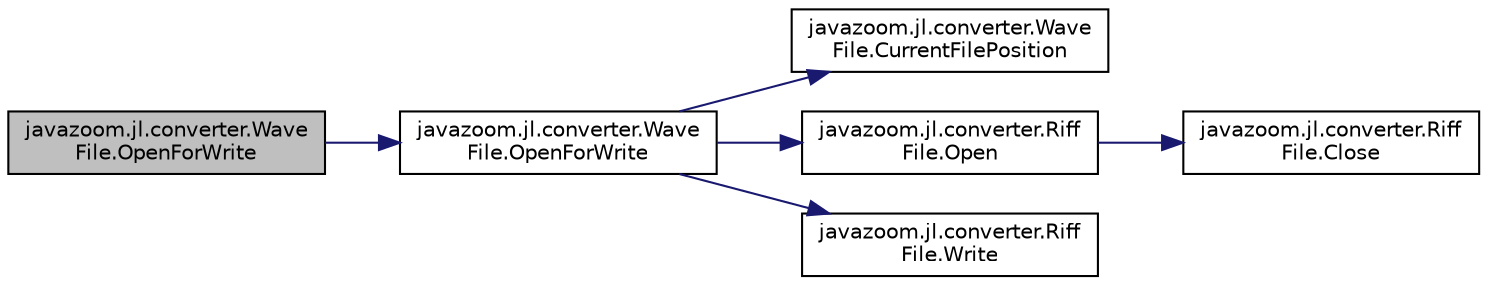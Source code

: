 digraph "javazoom.jl.converter.WaveFile.OpenForWrite"
{
 // LATEX_PDF_SIZE
  edge [fontname="Helvetica",fontsize="10",labelfontname="Helvetica",labelfontsize="10"];
  node [fontname="Helvetica",fontsize="10",shape=record];
  rankdir="LR";
  Node1 [label="javazoom.jl.converter.Wave\lFile.OpenForWrite",height=0.2,width=0.4,color="black", fillcolor="grey75", style="filled", fontcolor="black",tooltip=" "];
  Node1 -> Node2 [color="midnightblue",fontsize="10",style="solid",fontname="Helvetica"];
  Node2 [label="javazoom.jl.converter.Wave\lFile.OpenForWrite",height=0.2,width=0.4,color="black", fillcolor="white", style="filled",URL="$classjavazoom_1_1jl_1_1converter_1_1_wave_file.html#ab967557a1b2f5d7dc3bf5b18f6cd4945",tooltip=" "];
  Node2 -> Node3 [color="midnightblue",fontsize="10",style="solid",fontname="Helvetica"];
  Node3 [label="javazoom.jl.converter.Wave\lFile.CurrentFilePosition",height=0.2,width=0.4,color="black", fillcolor="white", style="filled",URL="$classjavazoom_1_1jl_1_1converter_1_1_wave_file.html#a4d61f9ca4afa3b755e422523f868c270",tooltip=" "];
  Node2 -> Node4 [color="midnightblue",fontsize="10",style="solid",fontname="Helvetica"];
  Node4 [label="javazoom.jl.converter.Riff\lFile.Open",height=0.2,width=0.4,color="black", fillcolor="white", style="filled",URL="$classjavazoom_1_1jl_1_1converter_1_1_riff_file.html#ab893e5a3e176f3774ba3be1295a7ef6b",tooltip=" "];
  Node4 -> Node5 [color="midnightblue",fontsize="10",style="solid",fontname="Helvetica"];
  Node5 [label="javazoom.jl.converter.Riff\lFile.Close",height=0.2,width=0.4,color="black", fillcolor="white", style="filled",URL="$classjavazoom_1_1jl_1_1converter_1_1_riff_file.html#a09487c65f47a30fbdfc29a67de0a7e4d",tooltip=" "];
  Node2 -> Node6 [color="midnightblue",fontsize="10",style="solid",fontname="Helvetica"];
  Node6 [label="javazoom.jl.converter.Riff\lFile.Write",height=0.2,width=0.4,color="black", fillcolor="white", style="filled",URL="$classjavazoom_1_1jl_1_1converter_1_1_riff_file.html#a2d9f2df252c07962e42d629ca85f02eb",tooltip=" "];
}
